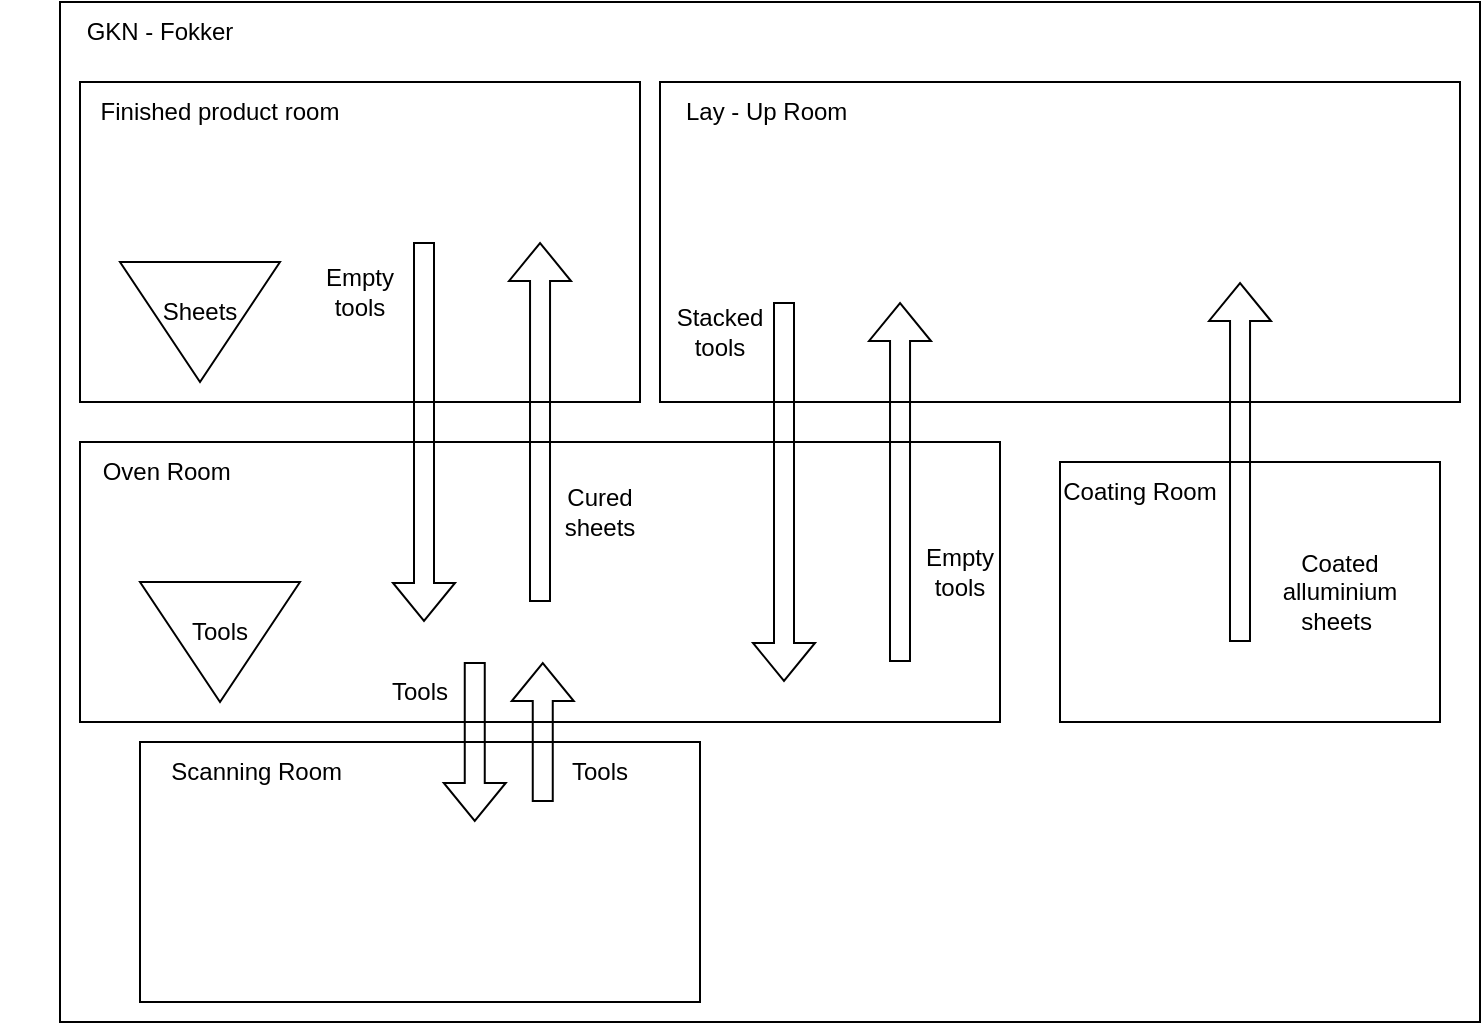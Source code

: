 <mxfile version="24.7.17">
  <diagram name="Pagina-1" id="KksSE64AORfsE_kvtci9">
    <mxGraphModel dx="1193" dy="776" grid="1" gridSize="10" guides="1" tooltips="1" connect="1" arrows="1" fold="1" page="1" pageScale="1" pageWidth="827" pageHeight="1169" math="0" shadow="0">
      <root>
        <mxCell id="0" />
        <mxCell id="1" parent="0" />
        <mxCell id="jH7eP_RZR7SqLj8uAPWz-1" value="" style="rounded=0;whiteSpace=wrap;html=1;fillColor=none;" vertex="1" parent="1">
          <mxGeometry x="50" y="330" width="710" height="510" as="geometry" />
        </mxCell>
        <mxCell id="jH7eP_RZR7SqLj8uAPWz-3" value="" style="rounded=0;whiteSpace=wrap;html=1;fillColor=none;" vertex="1" parent="1">
          <mxGeometry x="60" y="550" width="460" height="140" as="geometry" />
        </mxCell>
        <mxCell id="jH7eP_RZR7SqLj8uAPWz-4" value="" style="rounded=0;whiteSpace=wrap;html=1;fillColor=none;" vertex="1" parent="1">
          <mxGeometry x="350" y="370" width="400" height="160" as="geometry" />
        </mxCell>
        <mxCell id="jH7eP_RZR7SqLj8uAPWz-6" value="" style="rounded=0;whiteSpace=wrap;html=1;fillColor=none;" vertex="1" parent="1">
          <mxGeometry x="550" y="560" width="190" height="130" as="geometry" />
        </mxCell>
        <mxCell id="jH7eP_RZR7SqLj8uAPWz-10" value="" style="shape=flexArrow;endArrow=classic;html=1;rounded=0;exitX=0.387;exitY=0.86;exitDx=0;exitDy=0;exitPerimeter=0;" edge="1" parent="1">
          <mxGeometry width="50" height="50" relative="1" as="geometry">
            <mxPoint x="640" y="650" as="sourcePoint" />
            <mxPoint x="640.03" y="470" as="targetPoint" />
          </mxGeometry>
        </mxCell>
        <mxCell id="jH7eP_RZR7SqLj8uAPWz-11" value="Coated alluminium sheets&amp;nbsp;" style="text;html=1;align=center;verticalAlign=middle;whiteSpace=wrap;rounded=0;" vertex="1" parent="1">
          <mxGeometry x="660" y="610" width="60" height="30" as="geometry" />
        </mxCell>
        <mxCell id="jH7eP_RZR7SqLj8uAPWz-12" value="Lay - Up Room&amp;nbsp;" style="text;html=1;align=center;verticalAlign=middle;whiteSpace=wrap;rounded=0;" vertex="1" parent="1">
          <mxGeometry x="350" y="370" width="110" height="30" as="geometry" />
        </mxCell>
        <mxCell id="jH7eP_RZR7SqLj8uAPWz-14" value="" style="shape=flexArrow;endArrow=classic;html=1;rounded=0;exitX=0.387;exitY=0.86;exitDx=0;exitDy=0;exitPerimeter=0;" edge="1" parent="1">
          <mxGeometry width="50" height="50" relative="1" as="geometry">
            <mxPoint x="470" y="660" as="sourcePoint" />
            <mxPoint x="470.03" y="480" as="targetPoint" />
          </mxGeometry>
        </mxCell>
        <mxCell id="jH7eP_RZR7SqLj8uAPWz-16" value="" style="shape=flexArrow;endArrow=classic;html=1;rounded=0;exitX=0.387;exitY=0.86;exitDx=0;exitDy=0;exitPerimeter=0;" edge="1" parent="1">
          <mxGeometry width="50" height="50" relative="1" as="geometry">
            <mxPoint x="412" y="480" as="sourcePoint" />
            <mxPoint x="412" y="670" as="targetPoint" />
          </mxGeometry>
        </mxCell>
        <mxCell id="jH7eP_RZR7SqLj8uAPWz-17" value="Stacked tools" style="text;html=1;align=center;verticalAlign=middle;whiteSpace=wrap;rounded=0;" vertex="1" parent="1">
          <mxGeometry x="350" y="480" width="60" height="30" as="geometry" />
        </mxCell>
        <mxCell id="jH7eP_RZR7SqLj8uAPWz-19" value="Empty tools" style="text;html=1;align=center;verticalAlign=middle;whiteSpace=wrap;rounded=0;" vertex="1" parent="1">
          <mxGeometry x="470" y="600" width="60" height="30" as="geometry" />
        </mxCell>
        <mxCell id="jH7eP_RZR7SqLj8uAPWz-20" value="" style="triangle;whiteSpace=wrap;html=1;rotation=90;" vertex="1" parent="1">
          <mxGeometry x="100" y="610" width="60" height="80" as="geometry" />
        </mxCell>
        <mxCell id="jH7eP_RZR7SqLj8uAPWz-21" value="Tools" style="text;html=1;align=center;verticalAlign=middle;whiteSpace=wrap;rounded=0;" vertex="1" parent="1">
          <mxGeometry x="100" y="630" width="60" height="30" as="geometry" />
        </mxCell>
        <mxCell id="jH7eP_RZR7SqLj8uAPWz-22" value="" style="shape=flexArrow;endArrow=classic;html=1;rounded=0;exitX=0.387;exitY=0.86;exitDx=0;exitDy=0;exitPerimeter=0;" edge="1" parent="1">
          <mxGeometry width="50" height="50" relative="1" as="geometry">
            <mxPoint x="290" y="630" as="sourcePoint" />
            <mxPoint x="290.03" y="450" as="targetPoint" />
          </mxGeometry>
        </mxCell>
        <mxCell id="jH7eP_RZR7SqLj8uAPWz-23" value="" style="shape=flexArrow;endArrow=classic;html=1;rounded=0;exitX=0.387;exitY=0.86;exitDx=0;exitDy=0;exitPerimeter=0;" edge="1" parent="1">
          <mxGeometry width="50" height="50" relative="1" as="geometry">
            <mxPoint x="232" y="450" as="sourcePoint" />
            <mxPoint x="232" y="640" as="targetPoint" />
          </mxGeometry>
        </mxCell>
        <mxCell id="jH7eP_RZR7SqLj8uAPWz-24" value="Cured sheets" style="text;html=1;align=center;verticalAlign=middle;whiteSpace=wrap;rounded=0;" vertex="1" parent="1">
          <mxGeometry x="290" y="550" width="60" height="70" as="geometry" />
        </mxCell>
        <mxCell id="jH7eP_RZR7SqLj8uAPWz-25" value="Empty tools" style="text;html=1;align=center;verticalAlign=middle;whiteSpace=wrap;rounded=0;" vertex="1" parent="1">
          <mxGeometry x="170" y="460" width="60" height="30" as="geometry" />
        </mxCell>
        <mxCell id="jH7eP_RZR7SqLj8uAPWz-26" value="" style="rounded=0;whiteSpace=wrap;html=1;fillColor=none;" vertex="1" parent="1">
          <mxGeometry x="60" y="370" width="280" height="160" as="geometry" />
        </mxCell>
        <mxCell id="jH7eP_RZR7SqLj8uAPWz-27" value="" style="triangle;whiteSpace=wrap;html=1;rotation=90;" vertex="1" parent="1">
          <mxGeometry x="90" y="450" width="60" height="80" as="geometry" />
        </mxCell>
        <mxCell id="jH7eP_RZR7SqLj8uAPWz-28" value="Sheets" style="text;html=1;align=center;verticalAlign=middle;whiteSpace=wrap;rounded=0;" vertex="1" parent="1">
          <mxGeometry x="90" y="470" width="60" height="30" as="geometry" />
        </mxCell>
        <mxCell id="jH7eP_RZR7SqLj8uAPWz-30" value="Oven Room&amp;nbsp;" style="text;html=1;align=center;verticalAlign=middle;whiteSpace=wrap;rounded=0;" vertex="1" parent="1">
          <mxGeometry x="50" y="550" width="110" height="30" as="geometry" />
        </mxCell>
        <mxCell id="jH7eP_RZR7SqLj8uAPWz-31" value="Finished product room" style="text;html=1;align=center;verticalAlign=middle;whiteSpace=wrap;rounded=0;" vertex="1" parent="1">
          <mxGeometry x="25" y="370" width="210" height="30" as="geometry" />
        </mxCell>
        <mxCell id="jH7eP_RZR7SqLj8uAPWz-32" value="Coating Room" style="text;html=1;align=center;verticalAlign=middle;whiteSpace=wrap;rounded=0;" vertex="1" parent="1">
          <mxGeometry x="550" y="560" width="80" height="30" as="geometry" />
        </mxCell>
        <mxCell id="jH7eP_RZR7SqLj8uAPWz-35" value="GKN - Fokker" style="text;html=1;align=center;verticalAlign=middle;whiteSpace=wrap;rounded=0;" vertex="1" parent="1">
          <mxGeometry x="20" y="330" width="160" height="30" as="geometry" />
        </mxCell>
        <mxCell id="jH7eP_RZR7SqLj8uAPWz-36" value="" style="rounded=0;whiteSpace=wrap;html=1;fillColor=none;" vertex="1" parent="1">
          <mxGeometry x="90" y="700" width="280" height="130" as="geometry" />
        </mxCell>
        <mxCell id="jH7eP_RZR7SqLj8uAPWz-37" value="" style="shape=flexArrow;endArrow=classic;html=1;rounded=0;" edge="1" parent="1">
          <mxGeometry width="50" height="50" relative="1" as="geometry">
            <mxPoint x="257.38" y="660" as="sourcePoint" />
            <mxPoint x="257.38" y="740" as="targetPoint" />
          </mxGeometry>
        </mxCell>
        <mxCell id="jH7eP_RZR7SqLj8uAPWz-38" value="" style="shape=flexArrow;endArrow=classic;html=1;rounded=0;" edge="1" parent="1">
          <mxGeometry width="50" height="50" relative="1" as="geometry">
            <mxPoint x="291.38" y="730" as="sourcePoint" />
            <mxPoint x="291.38" y="660" as="targetPoint" />
          </mxGeometry>
        </mxCell>
        <mxCell id="jH7eP_RZR7SqLj8uAPWz-39" value="Scanning Room&amp;nbsp;" style="text;html=1;align=center;verticalAlign=middle;whiteSpace=wrap;rounded=0;" vertex="1" parent="1">
          <mxGeometry x="90" y="700" width="120" height="30" as="geometry" />
        </mxCell>
        <mxCell id="jH7eP_RZR7SqLj8uAPWz-40" value="Tools" style="text;html=1;align=center;verticalAlign=middle;whiteSpace=wrap;rounded=0;" vertex="1" parent="1">
          <mxGeometry x="290" y="700" width="60" height="30" as="geometry" />
        </mxCell>
        <mxCell id="jH7eP_RZR7SqLj8uAPWz-41" value="Tools" style="text;html=1;align=center;verticalAlign=middle;whiteSpace=wrap;rounded=0;" vertex="1" parent="1">
          <mxGeometry x="200" y="660" width="60" height="30" as="geometry" />
        </mxCell>
      </root>
    </mxGraphModel>
  </diagram>
</mxfile>
